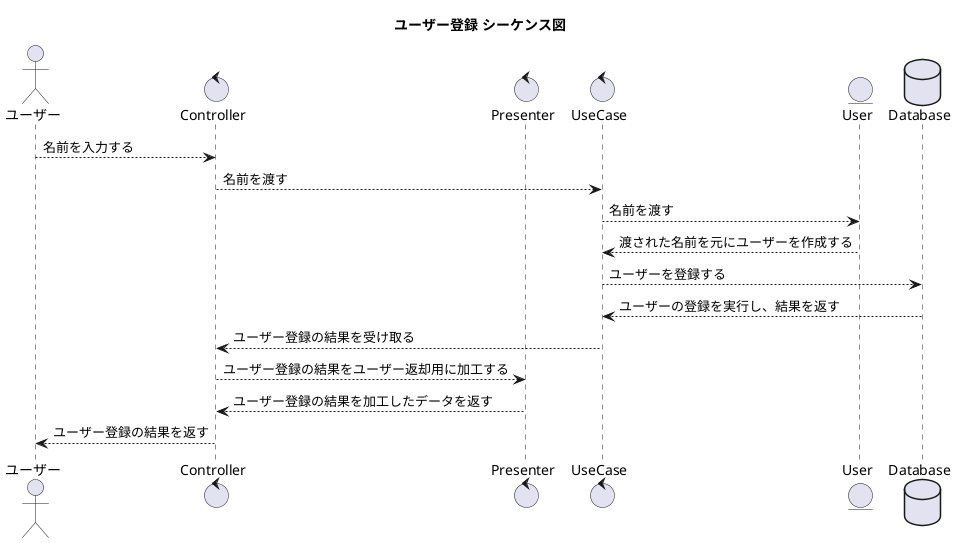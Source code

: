 @startuml
title ユーザー登録 シーケンス図
actor ユーザー
control Controller
control Presenter
control UseCase
entity User
database Database

ユーザー --> Controller : 名前を入力する
Controller --> UseCase : 名前を渡す
UseCase --> User : 名前を渡す
User --> UseCase : 渡された名前を元にユーザーを作成する
UseCase --> Database : ユーザーを登録する
Database --> UseCase : ユーザーの登録を実行し、結果を返す
UseCase --> Controller : ユーザー登録の結果を受け取る
Controller --> Presenter : ユーザー登録の結果をユーザー返却用に加工する
Presenter --> Controller : ユーザー登録の結果を加工したデータを返す
Controller --> ユーザー : ユーザー登録の結果を返す
@enduml
